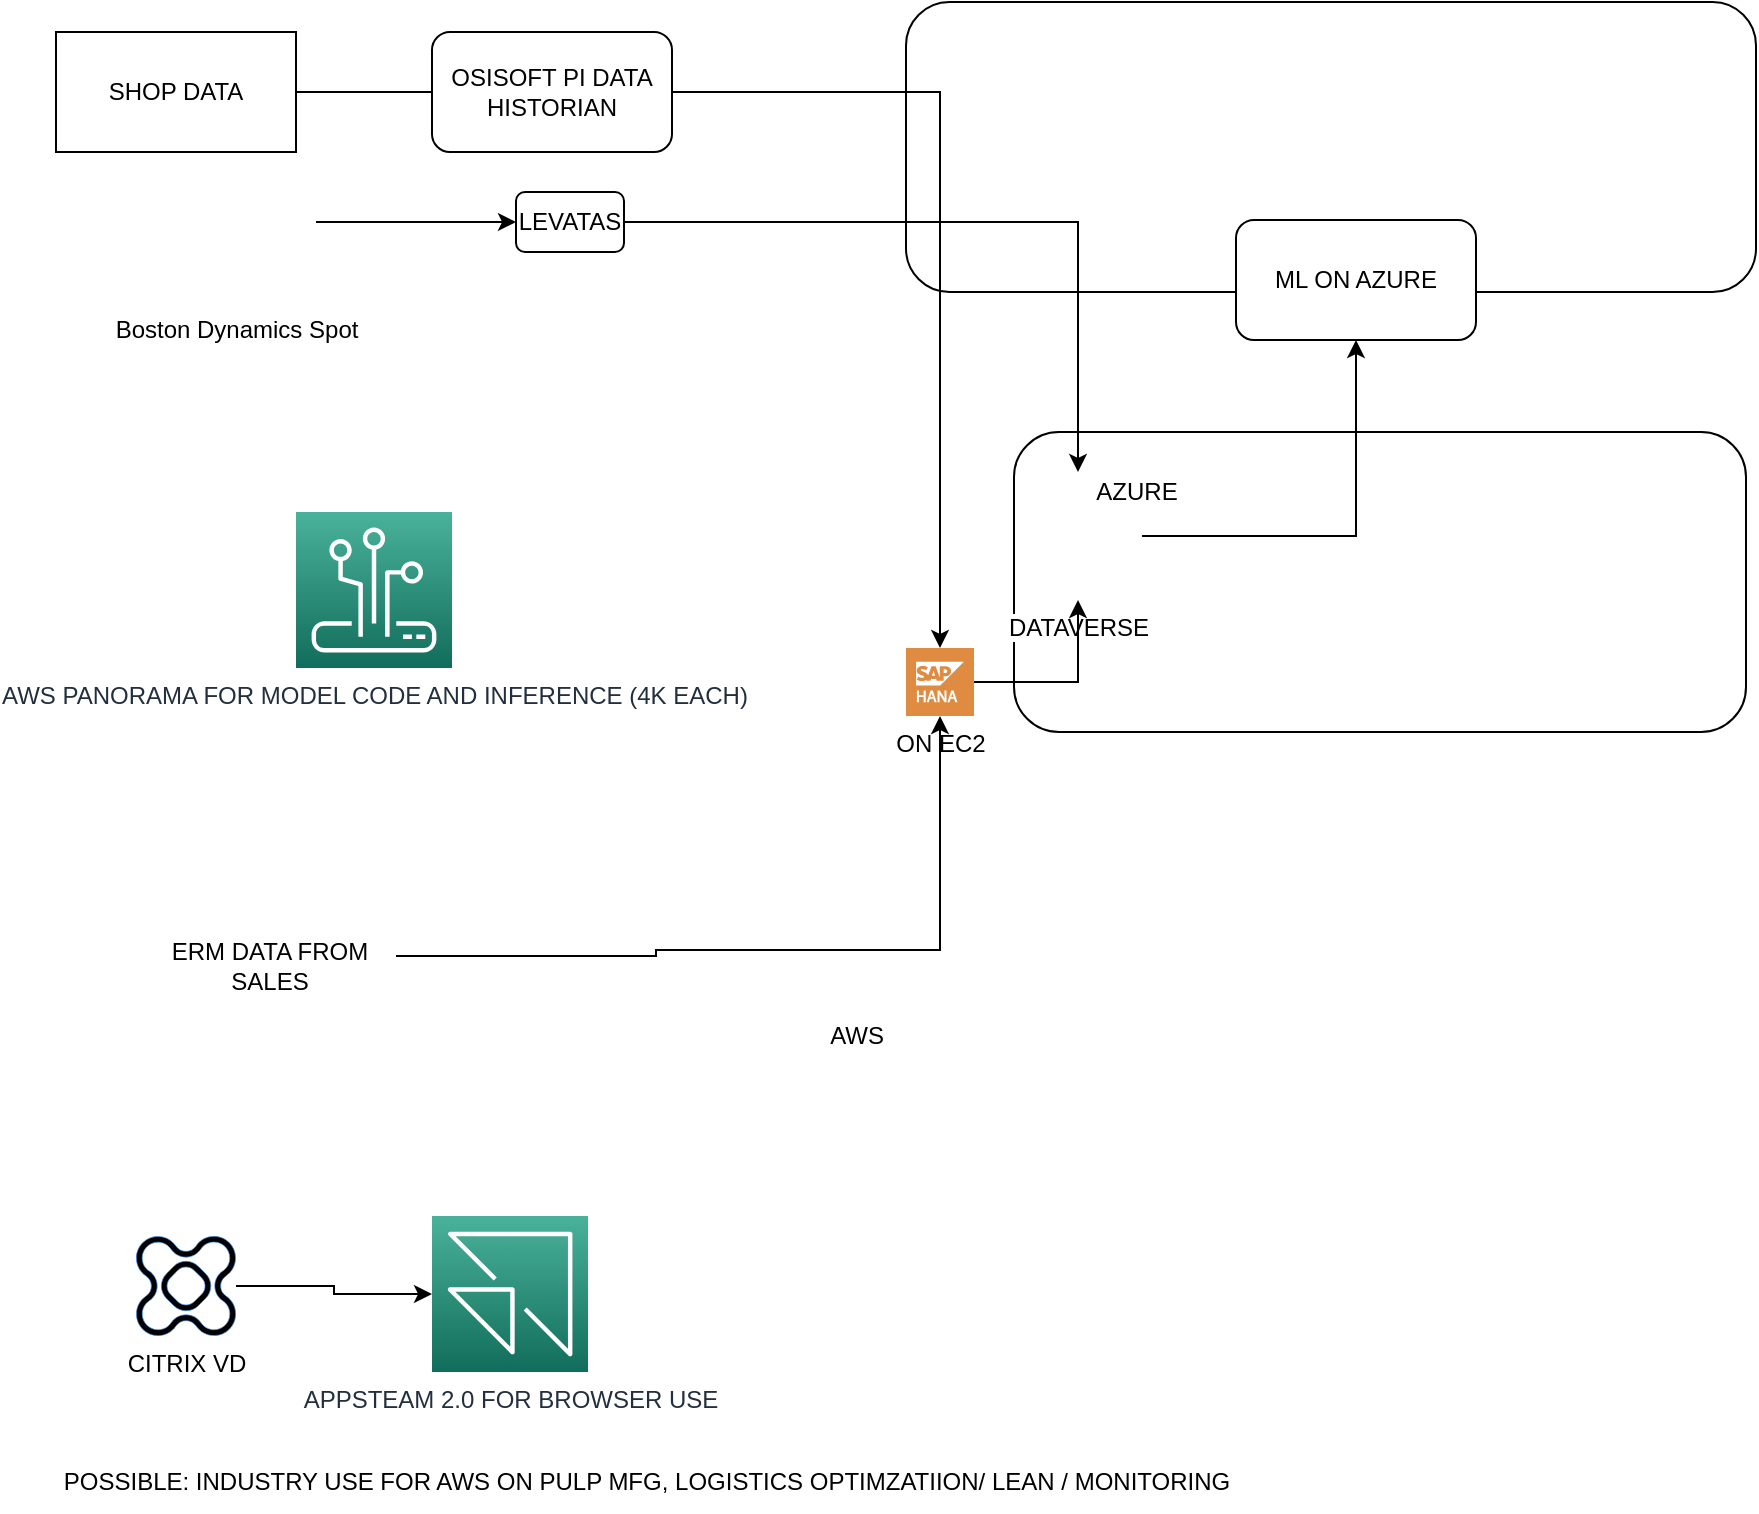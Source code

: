 <mxfile version="20.8.13" type="github">
  <diagram id="TB6GL7cPLUMWL0FS7bqZ" name="Page-1">
    <mxGraphModel dx="3004" dy="1071" grid="1" gridSize="10" guides="1" tooltips="1" connect="1" arrows="1" fold="1" page="1" pageScale="1" pageWidth="850" pageHeight="1100" math="0" shadow="0">
      <root>
        <mxCell id="0" />
        <mxCell id="1" parent="0" />
        <mxCell id="skjePO2aVrYpp5MH0KTP-5" value="OSISOFT PI DATA HISTORIAN" style="rounded=1;whiteSpace=wrap;html=1;" parent="1" vertex="1">
          <mxGeometry x="198" y="130" width="120" height="60" as="geometry" />
        </mxCell>
        <mxCell id="skjePO2aVrYpp5MH0KTP-3" value="" style="rounded=1;whiteSpace=wrap;html=1;" parent="1" vertex="1">
          <mxGeometry x="435" y="115" width="425" height="145" as="geometry" />
        </mxCell>
        <mxCell id="skjePO2aVrYpp5MH0KTP-1" value="" style="rounded=1;whiteSpace=wrap;html=1;" parent="1" vertex="1">
          <mxGeometry x="489" y="330" width="366" height="150" as="geometry" />
        </mxCell>
        <mxCell id="-1D-H3BYv4BlZ4mutpVC-6" value="" style="edgeStyle=orthogonalEdgeStyle;rounded=0;orthogonalLoop=1;jettySize=auto;html=1;" parent="1" source="-1D-H3BYv4BlZ4mutpVC-1" target="-1D-H3BYv4BlZ4mutpVC-3" edge="1">
          <mxGeometry relative="1" as="geometry" />
        </mxCell>
        <mxCell id="-1D-H3BYv4BlZ4mutpVC-1" value="Boston Dynamics Spot" style="shape=image;html=1;verticalAlign=top;verticalLabelPosition=bottom;labelBackgroundColor=#ffffff;imageAspect=0;aspect=fixed;image=https://cdn2.iconfinder.com/data/icons/competitive-strategy-and-corporate-training/512/199_robot_Android_artificial_bot_technology_app_development-128.png" parent="1" vertex="1">
          <mxGeometry x="60" y="185" width="80" height="80" as="geometry" />
        </mxCell>
        <mxCell id="-1D-H3BYv4BlZ4mutpVC-7" value="" style="edgeStyle=orthogonalEdgeStyle;rounded=0;orthogonalLoop=1;jettySize=auto;html=1;" parent="1" source="-1D-H3BYv4BlZ4mutpVC-3" target="-1D-H3BYv4BlZ4mutpVC-4" edge="1">
          <mxGeometry relative="1" as="geometry" />
        </mxCell>
        <mxCell id="-1D-H3BYv4BlZ4mutpVC-3" value="LEVATAS" style="rounded=1;whiteSpace=wrap;html=1;" parent="1" vertex="1">
          <mxGeometry x="240" y="210" width="54" height="30" as="geometry" />
        </mxCell>
        <mxCell id="-1D-H3BYv4BlZ4mutpVC-8" value="" style="edgeStyle=orthogonalEdgeStyle;rounded=0;orthogonalLoop=1;jettySize=auto;html=1;" parent="1" source="-1D-H3BYv4BlZ4mutpVC-4" target="-1D-H3BYv4BlZ4mutpVC-5" edge="1">
          <mxGeometry relative="1" as="geometry" />
        </mxCell>
        <mxCell id="-1D-H3BYv4BlZ4mutpVC-4" value="DATAVERSE" style="shape=image;html=1;verticalAlign=top;verticalLabelPosition=bottom;labelBackgroundColor=#ffffff;imageAspect=0;aspect=fixed;image=https://cdn2.iconfinder.com/data/icons/adobe-icons-professional/64/Dw.png" parent="1" vertex="1">
          <mxGeometry x="489" y="350" width="64" height="64" as="geometry" />
        </mxCell>
        <mxCell id="-1D-H3BYv4BlZ4mutpVC-5" value="ML ON AZURE" style="rounded=1;whiteSpace=wrap;html=1;" parent="1" vertex="1">
          <mxGeometry x="600" y="224" width="120" height="60" as="geometry" />
        </mxCell>
        <mxCell id="-1D-H3BYv4BlZ4mutpVC-12" style="edgeStyle=orthogonalEdgeStyle;rounded=0;orthogonalLoop=1;jettySize=auto;html=1;" parent="1" source="-1D-H3BYv4BlZ4mutpVC-9" target="-1D-H3BYv4BlZ4mutpVC-10" edge="1">
          <mxGeometry relative="1" as="geometry">
            <Array as="points">
              <mxPoint x="310" y="592" />
              <mxPoint x="310" y="589" />
            </Array>
          </mxGeometry>
        </mxCell>
        <mxCell id="-1D-H3BYv4BlZ4mutpVC-9" value="ERM DATA FROM SALES" style="text;html=1;strokeColor=none;fillColor=none;align=center;verticalAlign=middle;whiteSpace=wrap;rounded=0;" parent="1" vertex="1">
          <mxGeometry x="54" y="582" width="126" height="30" as="geometry" />
        </mxCell>
        <mxCell id="-1D-H3BYv4BlZ4mutpVC-11" style="edgeStyle=orthogonalEdgeStyle;rounded=0;orthogonalLoop=1;jettySize=auto;html=1;" parent="1" source="-1D-H3BYv4BlZ4mutpVC-10" target="-1D-H3BYv4BlZ4mutpVC-4" edge="1">
          <mxGeometry relative="1" as="geometry" />
        </mxCell>
        <mxCell id="-1D-H3BYv4BlZ4mutpVC-10" value="ON EC2" style="sketch=0;pointerEvents=1;shadow=0;dashed=0;html=1;strokeColor=none;fillColor=#DF8C42;labelPosition=center;verticalLabelPosition=bottom;verticalAlign=top;align=center;outlineConnect=0;shape=mxgraph.veeam2.sap_hana;" parent="1" vertex="1">
          <mxGeometry x="435" y="438" width="34" height="34" as="geometry" />
        </mxCell>
        <mxCell id="-1D-H3BYv4BlZ4mutpVC-14" style="edgeStyle=orthogonalEdgeStyle;rounded=0;orthogonalLoop=1;jettySize=auto;html=1;startArrow=none;" parent="1" source="skjePO2aVrYpp5MH0KTP-5" target="-1D-H3BYv4BlZ4mutpVC-10" edge="1">
          <mxGeometry relative="1" as="geometry" />
        </mxCell>
        <mxCell id="-1D-H3BYv4BlZ4mutpVC-13" value="SHOP DATA" style="rounded=0;whiteSpace=wrap;html=1;" parent="1" vertex="1">
          <mxGeometry x="10" y="130" width="120" height="60" as="geometry" />
        </mxCell>
        <mxCell id="skjePO2aVrYpp5MH0KTP-8" value="" style="edgeStyle=orthogonalEdgeStyle;rounded=0;orthogonalLoop=1;jettySize=auto;html=1;" parent="1" source="-1D-H3BYv4BlZ4mutpVC-15" target="-1D-H3BYv4BlZ4mutpVC-16" edge="1">
          <mxGeometry relative="1" as="geometry" />
        </mxCell>
        <mxCell id="-1D-H3BYv4BlZ4mutpVC-15" value="CITRIX VD" style="sketch=0;aspect=fixed;html=1;points=[];align=center;image;fontSize=12;image=img/lib/mscae/Citrix_Virtual_Desktops_Essentials.svg;" parent="1" vertex="1">
          <mxGeometry x="50" y="732" width="50" height="50" as="geometry" />
        </mxCell>
        <mxCell id="-1D-H3BYv4BlZ4mutpVC-16" value="APPSTEAM 2.0 FOR BROWSER USE" style="sketch=0;points=[[0,0,0],[0.25,0,0],[0.5,0,0],[0.75,0,0],[1,0,0],[0,1,0],[0.25,1,0],[0.5,1,0],[0.75,1,0],[1,1,0],[0,0.25,0],[0,0.5,0],[0,0.75,0],[1,0.25,0],[1,0.5,0],[1,0.75,0]];outlineConnect=0;fontColor=#232F3E;gradientColor=#4AB29A;gradientDirection=north;fillColor=#116D5B;strokeColor=#ffffff;dashed=0;verticalLabelPosition=bottom;verticalAlign=top;align=center;html=1;fontSize=12;fontStyle=0;aspect=fixed;shape=mxgraph.aws4.resourceIcon;resIcon=mxgraph.aws4.appstream_20;" parent="1" vertex="1">
          <mxGeometry x="198" y="722" width="78" height="78" as="geometry" />
        </mxCell>
        <mxCell id="-1D-H3BYv4BlZ4mutpVC-18" value="POSSIBLE: INDUSTRY USE FOR AWS ON PULP MFG, LOGISTICS OPTIMZATIION/ LEAN / MONITORING " style="text;html=1;align=center;verticalAlign=middle;resizable=0;points=[];autosize=1;strokeColor=none;fillColor=none;" parent="1" vertex="1">
          <mxGeometry y="840" width="610" height="30" as="geometry" />
        </mxCell>
        <mxCell id="skjePO2aVrYpp5MH0KTP-2" value="AZURE" style="text;html=1;align=center;verticalAlign=middle;resizable=0;points=[];autosize=1;strokeColor=none;fillColor=none;" parent="1" vertex="1">
          <mxGeometry x="520" y="345" width="60" height="30" as="geometry" />
        </mxCell>
        <mxCell id="skjePO2aVrYpp5MH0KTP-4" value="AWS" style="text;html=1;align=center;verticalAlign=middle;resizable=0;points=[];autosize=1;strokeColor=none;fillColor=none;" parent="1" vertex="1">
          <mxGeometry x="385" y="617" width="50" height="30" as="geometry" />
        </mxCell>
        <mxCell id="skjePO2aVrYpp5MH0KTP-6" value="" style="edgeStyle=orthogonalEdgeStyle;rounded=0;orthogonalLoop=1;jettySize=auto;html=1;endArrow=none;" parent="1" source="-1D-H3BYv4BlZ4mutpVC-13" target="skjePO2aVrYpp5MH0KTP-5" edge="1">
          <mxGeometry relative="1" as="geometry">
            <mxPoint x="160" y="672" as="sourcePoint" />
            <mxPoint x="367" y="596" as="targetPoint" />
          </mxGeometry>
        </mxCell>
        <mxCell id="skjePO2aVrYpp5MH0KTP-9" value="AWS PANORAMA FOR MODEL CODE AND INFERENCE (4K EACH)" style="sketch=0;points=[[0,0,0],[0.25,0,0],[0.5,0,0],[0.75,0,0],[1,0,0],[0,1,0],[0.25,1,0],[0.5,1,0],[0.75,1,0],[1,1,0],[0,0.25,0],[0,0.5,0],[0,0.75,0],[1,0.25,0],[1,0.5,0],[1,0.75,0]];outlineConnect=0;fontColor=#232F3E;gradientColor=#4AB29A;gradientDirection=north;fillColor=#116D5B;strokeColor=#ffffff;dashed=0;verticalLabelPosition=bottom;verticalAlign=top;align=center;html=1;fontSize=12;fontStyle=0;aspect=fixed;shape=mxgraph.aws4.resourceIcon;resIcon=mxgraph.aws4.panorama;" parent="1" vertex="1">
          <mxGeometry x="130" y="370" width="78" height="78" as="geometry" />
        </mxCell>
      </root>
    </mxGraphModel>
  </diagram>
</mxfile>
